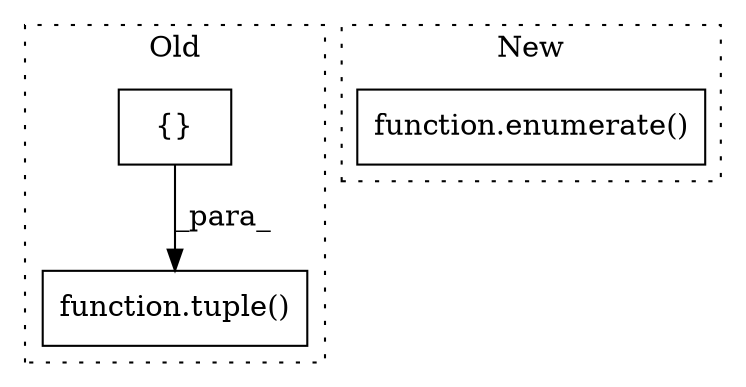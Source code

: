digraph G {
subgraph cluster0 {
1 [label="function.tuple()" a="75" s="8577,8619" l="6,1" shape="box"];
3 [label="{}" a="59" s="8583,8618" l="1,0" shape="box"];
label = "Old";
style="dotted";
}
subgraph cluster1 {
2 [label="function.enumerate()" a="75" s="6417,6441" l="10,1" shape="box"];
label = "New";
style="dotted";
}
3 -> 1 [label="_para_"];
}